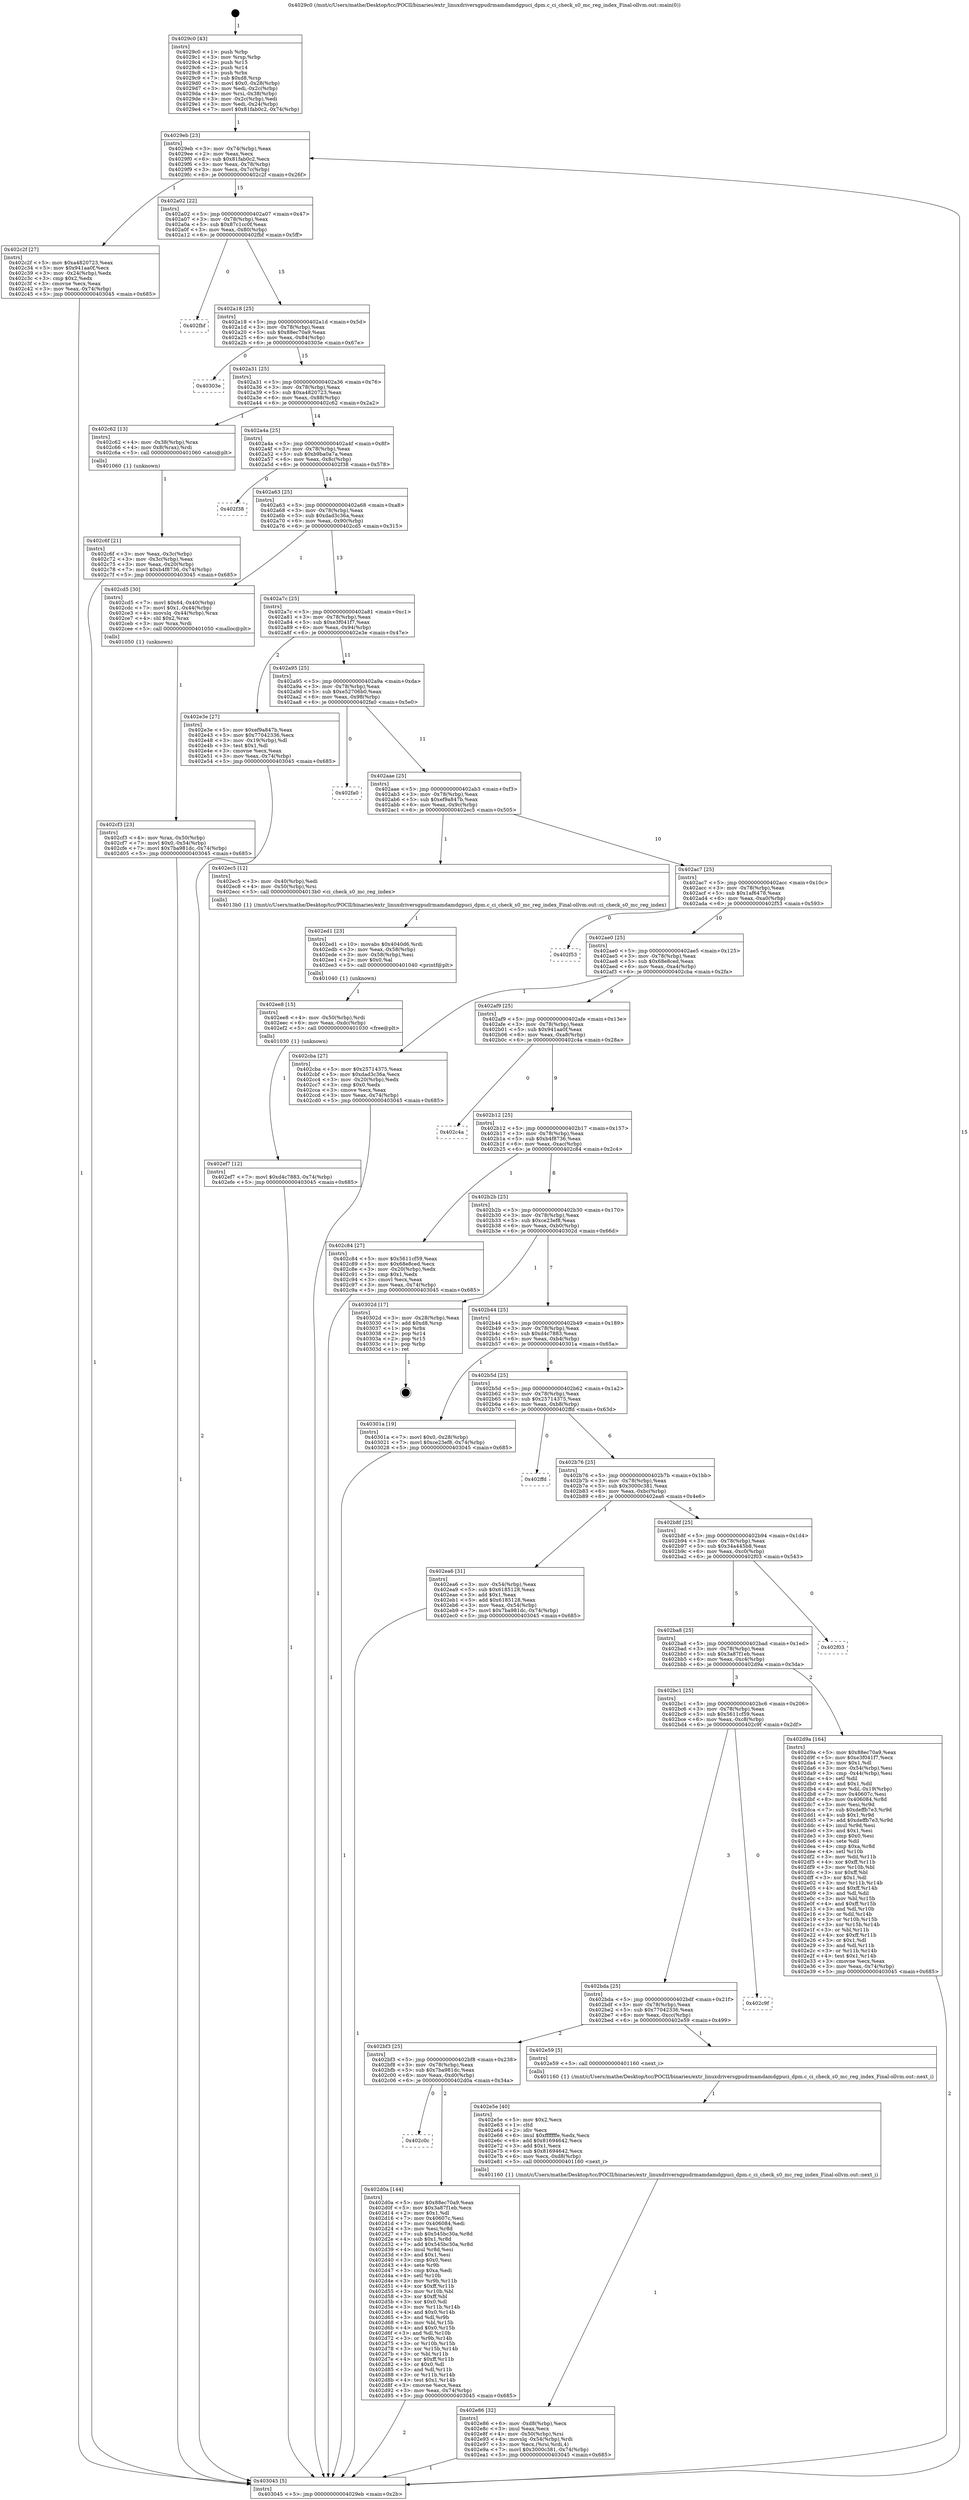 digraph "0x4029c0" {
  label = "0x4029c0 (/mnt/c/Users/mathe/Desktop/tcc/POCII/binaries/extr_linuxdriversgpudrmamdamdgpuci_dpm.c_ci_check_s0_mc_reg_index_Final-ollvm.out::main(0))"
  labelloc = "t"
  node[shape=record]

  Entry [label="",width=0.3,height=0.3,shape=circle,fillcolor=black,style=filled]
  "0x4029eb" [label="{
     0x4029eb [23]\l
     | [instrs]\l
     &nbsp;&nbsp;0x4029eb \<+3\>: mov -0x74(%rbp),%eax\l
     &nbsp;&nbsp;0x4029ee \<+2\>: mov %eax,%ecx\l
     &nbsp;&nbsp;0x4029f0 \<+6\>: sub $0x81fab0c2,%ecx\l
     &nbsp;&nbsp;0x4029f6 \<+3\>: mov %eax,-0x78(%rbp)\l
     &nbsp;&nbsp;0x4029f9 \<+3\>: mov %ecx,-0x7c(%rbp)\l
     &nbsp;&nbsp;0x4029fc \<+6\>: je 0000000000402c2f \<main+0x26f\>\l
  }"]
  "0x402c2f" [label="{
     0x402c2f [27]\l
     | [instrs]\l
     &nbsp;&nbsp;0x402c2f \<+5\>: mov $0xa4820723,%eax\l
     &nbsp;&nbsp;0x402c34 \<+5\>: mov $0x941aa0f,%ecx\l
     &nbsp;&nbsp;0x402c39 \<+3\>: mov -0x24(%rbp),%edx\l
     &nbsp;&nbsp;0x402c3c \<+3\>: cmp $0x2,%edx\l
     &nbsp;&nbsp;0x402c3f \<+3\>: cmovne %ecx,%eax\l
     &nbsp;&nbsp;0x402c42 \<+3\>: mov %eax,-0x74(%rbp)\l
     &nbsp;&nbsp;0x402c45 \<+5\>: jmp 0000000000403045 \<main+0x685\>\l
  }"]
  "0x402a02" [label="{
     0x402a02 [22]\l
     | [instrs]\l
     &nbsp;&nbsp;0x402a02 \<+5\>: jmp 0000000000402a07 \<main+0x47\>\l
     &nbsp;&nbsp;0x402a07 \<+3\>: mov -0x78(%rbp),%eax\l
     &nbsp;&nbsp;0x402a0a \<+5\>: sub $0x87c1cc0f,%eax\l
     &nbsp;&nbsp;0x402a0f \<+3\>: mov %eax,-0x80(%rbp)\l
     &nbsp;&nbsp;0x402a12 \<+6\>: je 0000000000402fbf \<main+0x5ff\>\l
  }"]
  "0x403045" [label="{
     0x403045 [5]\l
     | [instrs]\l
     &nbsp;&nbsp;0x403045 \<+5\>: jmp 00000000004029eb \<main+0x2b\>\l
  }"]
  "0x4029c0" [label="{
     0x4029c0 [43]\l
     | [instrs]\l
     &nbsp;&nbsp;0x4029c0 \<+1\>: push %rbp\l
     &nbsp;&nbsp;0x4029c1 \<+3\>: mov %rsp,%rbp\l
     &nbsp;&nbsp;0x4029c4 \<+2\>: push %r15\l
     &nbsp;&nbsp;0x4029c6 \<+2\>: push %r14\l
     &nbsp;&nbsp;0x4029c8 \<+1\>: push %rbx\l
     &nbsp;&nbsp;0x4029c9 \<+7\>: sub $0xd8,%rsp\l
     &nbsp;&nbsp;0x4029d0 \<+7\>: movl $0x0,-0x28(%rbp)\l
     &nbsp;&nbsp;0x4029d7 \<+3\>: mov %edi,-0x2c(%rbp)\l
     &nbsp;&nbsp;0x4029da \<+4\>: mov %rsi,-0x38(%rbp)\l
     &nbsp;&nbsp;0x4029de \<+3\>: mov -0x2c(%rbp),%edi\l
     &nbsp;&nbsp;0x4029e1 \<+3\>: mov %edi,-0x24(%rbp)\l
     &nbsp;&nbsp;0x4029e4 \<+7\>: movl $0x81fab0c2,-0x74(%rbp)\l
  }"]
  Exit [label="",width=0.3,height=0.3,shape=circle,fillcolor=black,style=filled,peripheries=2]
  "0x402fbf" [label="{
     0x402fbf\l
  }", style=dashed]
  "0x402a18" [label="{
     0x402a18 [25]\l
     | [instrs]\l
     &nbsp;&nbsp;0x402a18 \<+5\>: jmp 0000000000402a1d \<main+0x5d\>\l
     &nbsp;&nbsp;0x402a1d \<+3\>: mov -0x78(%rbp),%eax\l
     &nbsp;&nbsp;0x402a20 \<+5\>: sub $0x88ec70a9,%eax\l
     &nbsp;&nbsp;0x402a25 \<+6\>: mov %eax,-0x84(%rbp)\l
     &nbsp;&nbsp;0x402a2b \<+6\>: je 000000000040303e \<main+0x67e\>\l
  }"]
  "0x402ef7" [label="{
     0x402ef7 [12]\l
     | [instrs]\l
     &nbsp;&nbsp;0x402ef7 \<+7\>: movl $0xd4c7883,-0x74(%rbp)\l
     &nbsp;&nbsp;0x402efe \<+5\>: jmp 0000000000403045 \<main+0x685\>\l
  }"]
  "0x40303e" [label="{
     0x40303e\l
  }", style=dashed]
  "0x402a31" [label="{
     0x402a31 [25]\l
     | [instrs]\l
     &nbsp;&nbsp;0x402a31 \<+5\>: jmp 0000000000402a36 \<main+0x76\>\l
     &nbsp;&nbsp;0x402a36 \<+3\>: mov -0x78(%rbp),%eax\l
     &nbsp;&nbsp;0x402a39 \<+5\>: sub $0xa4820723,%eax\l
     &nbsp;&nbsp;0x402a3e \<+6\>: mov %eax,-0x88(%rbp)\l
     &nbsp;&nbsp;0x402a44 \<+6\>: je 0000000000402c62 \<main+0x2a2\>\l
  }"]
  "0x402ee8" [label="{
     0x402ee8 [15]\l
     | [instrs]\l
     &nbsp;&nbsp;0x402ee8 \<+4\>: mov -0x50(%rbp),%rdi\l
     &nbsp;&nbsp;0x402eec \<+6\>: mov %eax,-0xdc(%rbp)\l
     &nbsp;&nbsp;0x402ef2 \<+5\>: call 0000000000401030 \<free@plt\>\l
     | [calls]\l
     &nbsp;&nbsp;0x401030 \{1\} (unknown)\l
  }"]
  "0x402c62" [label="{
     0x402c62 [13]\l
     | [instrs]\l
     &nbsp;&nbsp;0x402c62 \<+4\>: mov -0x38(%rbp),%rax\l
     &nbsp;&nbsp;0x402c66 \<+4\>: mov 0x8(%rax),%rdi\l
     &nbsp;&nbsp;0x402c6a \<+5\>: call 0000000000401060 \<atoi@plt\>\l
     | [calls]\l
     &nbsp;&nbsp;0x401060 \{1\} (unknown)\l
  }"]
  "0x402a4a" [label="{
     0x402a4a [25]\l
     | [instrs]\l
     &nbsp;&nbsp;0x402a4a \<+5\>: jmp 0000000000402a4f \<main+0x8f\>\l
     &nbsp;&nbsp;0x402a4f \<+3\>: mov -0x78(%rbp),%eax\l
     &nbsp;&nbsp;0x402a52 \<+5\>: sub $0xb9ba0a7a,%eax\l
     &nbsp;&nbsp;0x402a57 \<+6\>: mov %eax,-0x8c(%rbp)\l
     &nbsp;&nbsp;0x402a5d \<+6\>: je 0000000000402f38 \<main+0x578\>\l
  }"]
  "0x402c6f" [label="{
     0x402c6f [21]\l
     | [instrs]\l
     &nbsp;&nbsp;0x402c6f \<+3\>: mov %eax,-0x3c(%rbp)\l
     &nbsp;&nbsp;0x402c72 \<+3\>: mov -0x3c(%rbp),%eax\l
     &nbsp;&nbsp;0x402c75 \<+3\>: mov %eax,-0x20(%rbp)\l
     &nbsp;&nbsp;0x402c78 \<+7\>: movl $0xb4f8736,-0x74(%rbp)\l
     &nbsp;&nbsp;0x402c7f \<+5\>: jmp 0000000000403045 \<main+0x685\>\l
  }"]
  "0x402ed1" [label="{
     0x402ed1 [23]\l
     | [instrs]\l
     &nbsp;&nbsp;0x402ed1 \<+10\>: movabs $0x4040d6,%rdi\l
     &nbsp;&nbsp;0x402edb \<+3\>: mov %eax,-0x58(%rbp)\l
     &nbsp;&nbsp;0x402ede \<+3\>: mov -0x58(%rbp),%esi\l
     &nbsp;&nbsp;0x402ee1 \<+2\>: mov $0x0,%al\l
     &nbsp;&nbsp;0x402ee3 \<+5\>: call 0000000000401040 \<printf@plt\>\l
     | [calls]\l
     &nbsp;&nbsp;0x401040 \{1\} (unknown)\l
  }"]
  "0x402f38" [label="{
     0x402f38\l
  }", style=dashed]
  "0x402a63" [label="{
     0x402a63 [25]\l
     | [instrs]\l
     &nbsp;&nbsp;0x402a63 \<+5\>: jmp 0000000000402a68 \<main+0xa8\>\l
     &nbsp;&nbsp;0x402a68 \<+3\>: mov -0x78(%rbp),%eax\l
     &nbsp;&nbsp;0x402a6b \<+5\>: sub $0xdad3c36a,%eax\l
     &nbsp;&nbsp;0x402a70 \<+6\>: mov %eax,-0x90(%rbp)\l
     &nbsp;&nbsp;0x402a76 \<+6\>: je 0000000000402cd5 \<main+0x315\>\l
  }"]
  "0x402e86" [label="{
     0x402e86 [32]\l
     | [instrs]\l
     &nbsp;&nbsp;0x402e86 \<+6\>: mov -0xd8(%rbp),%ecx\l
     &nbsp;&nbsp;0x402e8c \<+3\>: imul %eax,%ecx\l
     &nbsp;&nbsp;0x402e8f \<+4\>: mov -0x50(%rbp),%rsi\l
     &nbsp;&nbsp;0x402e93 \<+4\>: movslq -0x54(%rbp),%rdi\l
     &nbsp;&nbsp;0x402e97 \<+3\>: mov %ecx,(%rsi,%rdi,4)\l
     &nbsp;&nbsp;0x402e9a \<+7\>: movl $0x3000c381,-0x74(%rbp)\l
     &nbsp;&nbsp;0x402ea1 \<+5\>: jmp 0000000000403045 \<main+0x685\>\l
  }"]
  "0x402cd5" [label="{
     0x402cd5 [30]\l
     | [instrs]\l
     &nbsp;&nbsp;0x402cd5 \<+7\>: movl $0x64,-0x40(%rbp)\l
     &nbsp;&nbsp;0x402cdc \<+7\>: movl $0x1,-0x44(%rbp)\l
     &nbsp;&nbsp;0x402ce3 \<+4\>: movslq -0x44(%rbp),%rax\l
     &nbsp;&nbsp;0x402ce7 \<+4\>: shl $0x2,%rax\l
     &nbsp;&nbsp;0x402ceb \<+3\>: mov %rax,%rdi\l
     &nbsp;&nbsp;0x402cee \<+5\>: call 0000000000401050 \<malloc@plt\>\l
     | [calls]\l
     &nbsp;&nbsp;0x401050 \{1\} (unknown)\l
  }"]
  "0x402a7c" [label="{
     0x402a7c [25]\l
     | [instrs]\l
     &nbsp;&nbsp;0x402a7c \<+5\>: jmp 0000000000402a81 \<main+0xc1\>\l
     &nbsp;&nbsp;0x402a81 \<+3\>: mov -0x78(%rbp),%eax\l
     &nbsp;&nbsp;0x402a84 \<+5\>: sub $0xe3f041f7,%eax\l
     &nbsp;&nbsp;0x402a89 \<+6\>: mov %eax,-0x94(%rbp)\l
     &nbsp;&nbsp;0x402a8f \<+6\>: je 0000000000402e3e \<main+0x47e\>\l
  }"]
  "0x402e5e" [label="{
     0x402e5e [40]\l
     | [instrs]\l
     &nbsp;&nbsp;0x402e5e \<+5\>: mov $0x2,%ecx\l
     &nbsp;&nbsp;0x402e63 \<+1\>: cltd\l
     &nbsp;&nbsp;0x402e64 \<+2\>: idiv %ecx\l
     &nbsp;&nbsp;0x402e66 \<+6\>: imul $0xfffffffe,%edx,%ecx\l
     &nbsp;&nbsp;0x402e6c \<+6\>: add $0x81694642,%ecx\l
     &nbsp;&nbsp;0x402e72 \<+3\>: add $0x1,%ecx\l
     &nbsp;&nbsp;0x402e75 \<+6\>: sub $0x81694642,%ecx\l
     &nbsp;&nbsp;0x402e7b \<+6\>: mov %ecx,-0xd8(%rbp)\l
     &nbsp;&nbsp;0x402e81 \<+5\>: call 0000000000401160 \<next_i\>\l
     | [calls]\l
     &nbsp;&nbsp;0x401160 \{1\} (/mnt/c/Users/mathe/Desktop/tcc/POCII/binaries/extr_linuxdriversgpudrmamdamdgpuci_dpm.c_ci_check_s0_mc_reg_index_Final-ollvm.out::next_i)\l
  }"]
  "0x402e3e" [label="{
     0x402e3e [27]\l
     | [instrs]\l
     &nbsp;&nbsp;0x402e3e \<+5\>: mov $0xef9a847b,%eax\l
     &nbsp;&nbsp;0x402e43 \<+5\>: mov $0x77042336,%ecx\l
     &nbsp;&nbsp;0x402e48 \<+3\>: mov -0x19(%rbp),%dl\l
     &nbsp;&nbsp;0x402e4b \<+3\>: test $0x1,%dl\l
     &nbsp;&nbsp;0x402e4e \<+3\>: cmovne %ecx,%eax\l
     &nbsp;&nbsp;0x402e51 \<+3\>: mov %eax,-0x74(%rbp)\l
     &nbsp;&nbsp;0x402e54 \<+5\>: jmp 0000000000403045 \<main+0x685\>\l
  }"]
  "0x402a95" [label="{
     0x402a95 [25]\l
     | [instrs]\l
     &nbsp;&nbsp;0x402a95 \<+5\>: jmp 0000000000402a9a \<main+0xda\>\l
     &nbsp;&nbsp;0x402a9a \<+3\>: mov -0x78(%rbp),%eax\l
     &nbsp;&nbsp;0x402a9d \<+5\>: sub $0xe52706b0,%eax\l
     &nbsp;&nbsp;0x402aa2 \<+6\>: mov %eax,-0x98(%rbp)\l
     &nbsp;&nbsp;0x402aa8 \<+6\>: je 0000000000402fa0 \<main+0x5e0\>\l
  }"]
  "0x402c0c" [label="{
     0x402c0c\l
  }", style=dashed]
  "0x402fa0" [label="{
     0x402fa0\l
  }", style=dashed]
  "0x402aae" [label="{
     0x402aae [25]\l
     | [instrs]\l
     &nbsp;&nbsp;0x402aae \<+5\>: jmp 0000000000402ab3 \<main+0xf3\>\l
     &nbsp;&nbsp;0x402ab3 \<+3\>: mov -0x78(%rbp),%eax\l
     &nbsp;&nbsp;0x402ab6 \<+5\>: sub $0xef9a847b,%eax\l
     &nbsp;&nbsp;0x402abb \<+6\>: mov %eax,-0x9c(%rbp)\l
     &nbsp;&nbsp;0x402ac1 \<+6\>: je 0000000000402ec5 \<main+0x505\>\l
  }"]
  "0x402d0a" [label="{
     0x402d0a [144]\l
     | [instrs]\l
     &nbsp;&nbsp;0x402d0a \<+5\>: mov $0x88ec70a9,%eax\l
     &nbsp;&nbsp;0x402d0f \<+5\>: mov $0x3a87f1eb,%ecx\l
     &nbsp;&nbsp;0x402d14 \<+2\>: mov $0x1,%dl\l
     &nbsp;&nbsp;0x402d16 \<+7\>: mov 0x40607c,%esi\l
     &nbsp;&nbsp;0x402d1d \<+7\>: mov 0x406084,%edi\l
     &nbsp;&nbsp;0x402d24 \<+3\>: mov %esi,%r8d\l
     &nbsp;&nbsp;0x402d27 \<+7\>: sub $0x545bc30a,%r8d\l
     &nbsp;&nbsp;0x402d2e \<+4\>: sub $0x1,%r8d\l
     &nbsp;&nbsp;0x402d32 \<+7\>: add $0x545bc30a,%r8d\l
     &nbsp;&nbsp;0x402d39 \<+4\>: imul %r8d,%esi\l
     &nbsp;&nbsp;0x402d3d \<+3\>: and $0x1,%esi\l
     &nbsp;&nbsp;0x402d40 \<+3\>: cmp $0x0,%esi\l
     &nbsp;&nbsp;0x402d43 \<+4\>: sete %r9b\l
     &nbsp;&nbsp;0x402d47 \<+3\>: cmp $0xa,%edi\l
     &nbsp;&nbsp;0x402d4a \<+4\>: setl %r10b\l
     &nbsp;&nbsp;0x402d4e \<+3\>: mov %r9b,%r11b\l
     &nbsp;&nbsp;0x402d51 \<+4\>: xor $0xff,%r11b\l
     &nbsp;&nbsp;0x402d55 \<+3\>: mov %r10b,%bl\l
     &nbsp;&nbsp;0x402d58 \<+3\>: xor $0xff,%bl\l
     &nbsp;&nbsp;0x402d5b \<+3\>: xor $0x0,%dl\l
     &nbsp;&nbsp;0x402d5e \<+3\>: mov %r11b,%r14b\l
     &nbsp;&nbsp;0x402d61 \<+4\>: and $0x0,%r14b\l
     &nbsp;&nbsp;0x402d65 \<+3\>: and %dl,%r9b\l
     &nbsp;&nbsp;0x402d68 \<+3\>: mov %bl,%r15b\l
     &nbsp;&nbsp;0x402d6b \<+4\>: and $0x0,%r15b\l
     &nbsp;&nbsp;0x402d6f \<+3\>: and %dl,%r10b\l
     &nbsp;&nbsp;0x402d72 \<+3\>: or %r9b,%r14b\l
     &nbsp;&nbsp;0x402d75 \<+3\>: or %r10b,%r15b\l
     &nbsp;&nbsp;0x402d78 \<+3\>: xor %r15b,%r14b\l
     &nbsp;&nbsp;0x402d7b \<+3\>: or %bl,%r11b\l
     &nbsp;&nbsp;0x402d7e \<+4\>: xor $0xff,%r11b\l
     &nbsp;&nbsp;0x402d82 \<+3\>: or $0x0,%dl\l
     &nbsp;&nbsp;0x402d85 \<+3\>: and %dl,%r11b\l
     &nbsp;&nbsp;0x402d88 \<+3\>: or %r11b,%r14b\l
     &nbsp;&nbsp;0x402d8b \<+4\>: test $0x1,%r14b\l
     &nbsp;&nbsp;0x402d8f \<+3\>: cmovne %ecx,%eax\l
     &nbsp;&nbsp;0x402d92 \<+3\>: mov %eax,-0x74(%rbp)\l
     &nbsp;&nbsp;0x402d95 \<+5\>: jmp 0000000000403045 \<main+0x685\>\l
  }"]
  "0x402ec5" [label="{
     0x402ec5 [12]\l
     | [instrs]\l
     &nbsp;&nbsp;0x402ec5 \<+3\>: mov -0x40(%rbp),%edi\l
     &nbsp;&nbsp;0x402ec8 \<+4\>: mov -0x50(%rbp),%rsi\l
     &nbsp;&nbsp;0x402ecc \<+5\>: call 00000000004013b0 \<ci_check_s0_mc_reg_index\>\l
     | [calls]\l
     &nbsp;&nbsp;0x4013b0 \{1\} (/mnt/c/Users/mathe/Desktop/tcc/POCII/binaries/extr_linuxdriversgpudrmamdamdgpuci_dpm.c_ci_check_s0_mc_reg_index_Final-ollvm.out::ci_check_s0_mc_reg_index)\l
  }"]
  "0x402ac7" [label="{
     0x402ac7 [25]\l
     | [instrs]\l
     &nbsp;&nbsp;0x402ac7 \<+5\>: jmp 0000000000402acc \<main+0x10c\>\l
     &nbsp;&nbsp;0x402acc \<+3\>: mov -0x78(%rbp),%eax\l
     &nbsp;&nbsp;0x402acf \<+5\>: sub $0x1af6478,%eax\l
     &nbsp;&nbsp;0x402ad4 \<+6\>: mov %eax,-0xa0(%rbp)\l
     &nbsp;&nbsp;0x402ada \<+6\>: je 0000000000402f53 \<main+0x593\>\l
  }"]
  "0x402bf3" [label="{
     0x402bf3 [25]\l
     | [instrs]\l
     &nbsp;&nbsp;0x402bf3 \<+5\>: jmp 0000000000402bf8 \<main+0x238\>\l
     &nbsp;&nbsp;0x402bf8 \<+3\>: mov -0x78(%rbp),%eax\l
     &nbsp;&nbsp;0x402bfb \<+5\>: sub $0x7ba981dc,%eax\l
     &nbsp;&nbsp;0x402c00 \<+6\>: mov %eax,-0xd0(%rbp)\l
     &nbsp;&nbsp;0x402c06 \<+6\>: je 0000000000402d0a \<main+0x34a\>\l
  }"]
  "0x402f53" [label="{
     0x402f53\l
  }", style=dashed]
  "0x402ae0" [label="{
     0x402ae0 [25]\l
     | [instrs]\l
     &nbsp;&nbsp;0x402ae0 \<+5\>: jmp 0000000000402ae5 \<main+0x125\>\l
     &nbsp;&nbsp;0x402ae5 \<+3\>: mov -0x78(%rbp),%eax\l
     &nbsp;&nbsp;0x402ae8 \<+5\>: sub $0x68e8ced,%eax\l
     &nbsp;&nbsp;0x402aed \<+6\>: mov %eax,-0xa4(%rbp)\l
     &nbsp;&nbsp;0x402af3 \<+6\>: je 0000000000402cba \<main+0x2fa\>\l
  }"]
  "0x402e59" [label="{
     0x402e59 [5]\l
     | [instrs]\l
     &nbsp;&nbsp;0x402e59 \<+5\>: call 0000000000401160 \<next_i\>\l
     | [calls]\l
     &nbsp;&nbsp;0x401160 \{1\} (/mnt/c/Users/mathe/Desktop/tcc/POCII/binaries/extr_linuxdriversgpudrmamdamdgpuci_dpm.c_ci_check_s0_mc_reg_index_Final-ollvm.out::next_i)\l
  }"]
  "0x402cba" [label="{
     0x402cba [27]\l
     | [instrs]\l
     &nbsp;&nbsp;0x402cba \<+5\>: mov $0x25714375,%eax\l
     &nbsp;&nbsp;0x402cbf \<+5\>: mov $0xdad3c36a,%ecx\l
     &nbsp;&nbsp;0x402cc4 \<+3\>: mov -0x20(%rbp),%edx\l
     &nbsp;&nbsp;0x402cc7 \<+3\>: cmp $0x0,%edx\l
     &nbsp;&nbsp;0x402cca \<+3\>: cmove %ecx,%eax\l
     &nbsp;&nbsp;0x402ccd \<+3\>: mov %eax,-0x74(%rbp)\l
     &nbsp;&nbsp;0x402cd0 \<+5\>: jmp 0000000000403045 \<main+0x685\>\l
  }"]
  "0x402af9" [label="{
     0x402af9 [25]\l
     | [instrs]\l
     &nbsp;&nbsp;0x402af9 \<+5\>: jmp 0000000000402afe \<main+0x13e\>\l
     &nbsp;&nbsp;0x402afe \<+3\>: mov -0x78(%rbp),%eax\l
     &nbsp;&nbsp;0x402b01 \<+5\>: sub $0x941aa0f,%eax\l
     &nbsp;&nbsp;0x402b06 \<+6\>: mov %eax,-0xa8(%rbp)\l
     &nbsp;&nbsp;0x402b0c \<+6\>: je 0000000000402c4a \<main+0x28a\>\l
  }"]
  "0x402bda" [label="{
     0x402bda [25]\l
     | [instrs]\l
     &nbsp;&nbsp;0x402bda \<+5\>: jmp 0000000000402bdf \<main+0x21f\>\l
     &nbsp;&nbsp;0x402bdf \<+3\>: mov -0x78(%rbp),%eax\l
     &nbsp;&nbsp;0x402be2 \<+5\>: sub $0x77042336,%eax\l
     &nbsp;&nbsp;0x402be7 \<+6\>: mov %eax,-0xcc(%rbp)\l
     &nbsp;&nbsp;0x402bed \<+6\>: je 0000000000402e59 \<main+0x499\>\l
  }"]
  "0x402c4a" [label="{
     0x402c4a\l
  }", style=dashed]
  "0x402b12" [label="{
     0x402b12 [25]\l
     | [instrs]\l
     &nbsp;&nbsp;0x402b12 \<+5\>: jmp 0000000000402b17 \<main+0x157\>\l
     &nbsp;&nbsp;0x402b17 \<+3\>: mov -0x78(%rbp),%eax\l
     &nbsp;&nbsp;0x402b1a \<+5\>: sub $0xb4f8736,%eax\l
     &nbsp;&nbsp;0x402b1f \<+6\>: mov %eax,-0xac(%rbp)\l
     &nbsp;&nbsp;0x402b25 \<+6\>: je 0000000000402c84 \<main+0x2c4\>\l
  }"]
  "0x402c9f" [label="{
     0x402c9f\l
  }", style=dashed]
  "0x402c84" [label="{
     0x402c84 [27]\l
     | [instrs]\l
     &nbsp;&nbsp;0x402c84 \<+5\>: mov $0x5611cf59,%eax\l
     &nbsp;&nbsp;0x402c89 \<+5\>: mov $0x68e8ced,%ecx\l
     &nbsp;&nbsp;0x402c8e \<+3\>: mov -0x20(%rbp),%edx\l
     &nbsp;&nbsp;0x402c91 \<+3\>: cmp $0x1,%edx\l
     &nbsp;&nbsp;0x402c94 \<+3\>: cmovl %ecx,%eax\l
     &nbsp;&nbsp;0x402c97 \<+3\>: mov %eax,-0x74(%rbp)\l
     &nbsp;&nbsp;0x402c9a \<+5\>: jmp 0000000000403045 \<main+0x685\>\l
  }"]
  "0x402b2b" [label="{
     0x402b2b [25]\l
     | [instrs]\l
     &nbsp;&nbsp;0x402b2b \<+5\>: jmp 0000000000402b30 \<main+0x170\>\l
     &nbsp;&nbsp;0x402b30 \<+3\>: mov -0x78(%rbp),%eax\l
     &nbsp;&nbsp;0x402b33 \<+5\>: sub $0xce23ef8,%eax\l
     &nbsp;&nbsp;0x402b38 \<+6\>: mov %eax,-0xb0(%rbp)\l
     &nbsp;&nbsp;0x402b3e \<+6\>: je 000000000040302d \<main+0x66d\>\l
  }"]
  "0x402cf3" [label="{
     0x402cf3 [23]\l
     | [instrs]\l
     &nbsp;&nbsp;0x402cf3 \<+4\>: mov %rax,-0x50(%rbp)\l
     &nbsp;&nbsp;0x402cf7 \<+7\>: movl $0x0,-0x54(%rbp)\l
     &nbsp;&nbsp;0x402cfe \<+7\>: movl $0x7ba981dc,-0x74(%rbp)\l
     &nbsp;&nbsp;0x402d05 \<+5\>: jmp 0000000000403045 \<main+0x685\>\l
  }"]
  "0x402bc1" [label="{
     0x402bc1 [25]\l
     | [instrs]\l
     &nbsp;&nbsp;0x402bc1 \<+5\>: jmp 0000000000402bc6 \<main+0x206\>\l
     &nbsp;&nbsp;0x402bc6 \<+3\>: mov -0x78(%rbp),%eax\l
     &nbsp;&nbsp;0x402bc9 \<+5\>: sub $0x5611cf59,%eax\l
     &nbsp;&nbsp;0x402bce \<+6\>: mov %eax,-0xc8(%rbp)\l
     &nbsp;&nbsp;0x402bd4 \<+6\>: je 0000000000402c9f \<main+0x2df\>\l
  }"]
  "0x40302d" [label="{
     0x40302d [17]\l
     | [instrs]\l
     &nbsp;&nbsp;0x40302d \<+3\>: mov -0x28(%rbp),%eax\l
     &nbsp;&nbsp;0x403030 \<+7\>: add $0xd8,%rsp\l
     &nbsp;&nbsp;0x403037 \<+1\>: pop %rbx\l
     &nbsp;&nbsp;0x403038 \<+2\>: pop %r14\l
     &nbsp;&nbsp;0x40303a \<+2\>: pop %r15\l
     &nbsp;&nbsp;0x40303c \<+1\>: pop %rbp\l
     &nbsp;&nbsp;0x40303d \<+1\>: ret\l
  }"]
  "0x402b44" [label="{
     0x402b44 [25]\l
     | [instrs]\l
     &nbsp;&nbsp;0x402b44 \<+5\>: jmp 0000000000402b49 \<main+0x189\>\l
     &nbsp;&nbsp;0x402b49 \<+3\>: mov -0x78(%rbp),%eax\l
     &nbsp;&nbsp;0x402b4c \<+5\>: sub $0xd4c7883,%eax\l
     &nbsp;&nbsp;0x402b51 \<+6\>: mov %eax,-0xb4(%rbp)\l
     &nbsp;&nbsp;0x402b57 \<+6\>: je 000000000040301a \<main+0x65a\>\l
  }"]
  "0x402d9a" [label="{
     0x402d9a [164]\l
     | [instrs]\l
     &nbsp;&nbsp;0x402d9a \<+5\>: mov $0x88ec70a9,%eax\l
     &nbsp;&nbsp;0x402d9f \<+5\>: mov $0xe3f041f7,%ecx\l
     &nbsp;&nbsp;0x402da4 \<+2\>: mov $0x1,%dl\l
     &nbsp;&nbsp;0x402da6 \<+3\>: mov -0x54(%rbp),%esi\l
     &nbsp;&nbsp;0x402da9 \<+3\>: cmp -0x44(%rbp),%esi\l
     &nbsp;&nbsp;0x402dac \<+4\>: setl %dil\l
     &nbsp;&nbsp;0x402db0 \<+4\>: and $0x1,%dil\l
     &nbsp;&nbsp;0x402db4 \<+4\>: mov %dil,-0x19(%rbp)\l
     &nbsp;&nbsp;0x402db8 \<+7\>: mov 0x40607c,%esi\l
     &nbsp;&nbsp;0x402dbf \<+8\>: mov 0x406084,%r8d\l
     &nbsp;&nbsp;0x402dc7 \<+3\>: mov %esi,%r9d\l
     &nbsp;&nbsp;0x402dca \<+7\>: sub $0xdeffb7e3,%r9d\l
     &nbsp;&nbsp;0x402dd1 \<+4\>: sub $0x1,%r9d\l
     &nbsp;&nbsp;0x402dd5 \<+7\>: add $0xdeffb7e3,%r9d\l
     &nbsp;&nbsp;0x402ddc \<+4\>: imul %r9d,%esi\l
     &nbsp;&nbsp;0x402de0 \<+3\>: and $0x1,%esi\l
     &nbsp;&nbsp;0x402de3 \<+3\>: cmp $0x0,%esi\l
     &nbsp;&nbsp;0x402de6 \<+4\>: sete %dil\l
     &nbsp;&nbsp;0x402dea \<+4\>: cmp $0xa,%r8d\l
     &nbsp;&nbsp;0x402dee \<+4\>: setl %r10b\l
     &nbsp;&nbsp;0x402df2 \<+3\>: mov %dil,%r11b\l
     &nbsp;&nbsp;0x402df5 \<+4\>: xor $0xff,%r11b\l
     &nbsp;&nbsp;0x402df9 \<+3\>: mov %r10b,%bl\l
     &nbsp;&nbsp;0x402dfc \<+3\>: xor $0xff,%bl\l
     &nbsp;&nbsp;0x402dff \<+3\>: xor $0x1,%dl\l
     &nbsp;&nbsp;0x402e02 \<+3\>: mov %r11b,%r14b\l
     &nbsp;&nbsp;0x402e05 \<+4\>: and $0xff,%r14b\l
     &nbsp;&nbsp;0x402e09 \<+3\>: and %dl,%dil\l
     &nbsp;&nbsp;0x402e0c \<+3\>: mov %bl,%r15b\l
     &nbsp;&nbsp;0x402e0f \<+4\>: and $0xff,%r15b\l
     &nbsp;&nbsp;0x402e13 \<+3\>: and %dl,%r10b\l
     &nbsp;&nbsp;0x402e16 \<+3\>: or %dil,%r14b\l
     &nbsp;&nbsp;0x402e19 \<+3\>: or %r10b,%r15b\l
     &nbsp;&nbsp;0x402e1c \<+3\>: xor %r15b,%r14b\l
     &nbsp;&nbsp;0x402e1f \<+3\>: or %bl,%r11b\l
     &nbsp;&nbsp;0x402e22 \<+4\>: xor $0xff,%r11b\l
     &nbsp;&nbsp;0x402e26 \<+3\>: or $0x1,%dl\l
     &nbsp;&nbsp;0x402e29 \<+3\>: and %dl,%r11b\l
     &nbsp;&nbsp;0x402e2c \<+3\>: or %r11b,%r14b\l
     &nbsp;&nbsp;0x402e2f \<+4\>: test $0x1,%r14b\l
     &nbsp;&nbsp;0x402e33 \<+3\>: cmovne %ecx,%eax\l
     &nbsp;&nbsp;0x402e36 \<+3\>: mov %eax,-0x74(%rbp)\l
     &nbsp;&nbsp;0x402e39 \<+5\>: jmp 0000000000403045 \<main+0x685\>\l
  }"]
  "0x40301a" [label="{
     0x40301a [19]\l
     | [instrs]\l
     &nbsp;&nbsp;0x40301a \<+7\>: movl $0x0,-0x28(%rbp)\l
     &nbsp;&nbsp;0x403021 \<+7\>: movl $0xce23ef8,-0x74(%rbp)\l
     &nbsp;&nbsp;0x403028 \<+5\>: jmp 0000000000403045 \<main+0x685\>\l
  }"]
  "0x402b5d" [label="{
     0x402b5d [25]\l
     | [instrs]\l
     &nbsp;&nbsp;0x402b5d \<+5\>: jmp 0000000000402b62 \<main+0x1a2\>\l
     &nbsp;&nbsp;0x402b62 \<+3\>: mov -0x78(%rbp),%eax\l
     &nbsp;&nbsp;0x402b65 \<+5\>: sub $0x25714375,%eax\l
     &nbsp;&nbsp;0x402b6a \<+6\>: mov %eax,-0xb8(%rbp)\l
     &nbsp;&nbsp;0x402b70 \<+6\>: je 0000000000402ffd \<main+0x63d\>\l
  }"]
  "0x402ba8" [label="{
     0x402ba8 [25]\l
     | [instrs]\l
     &nbsp;&nbsp;0x402ba8 \<+5\>: jmp 0000000000402bad \<main+0x1ed\>\l
     &nbsp;&nbsp;0x402bad \<+3\>: mov -0x78(%rbp),%eax\l
     &nbsp;&nbsp;0x402bb0 \<+5\>: sub $0x3a87f1eb,%eax\l
     &nbsp;&nbsp;0x402bb5 \<+6\>: mov %eax,-0xc4(%rbp)\l
     &nbsp;&nbsp;0x402bbb \<+6\>: je 0000000000402d9a \<main+0x3da\>\l
  }"]
  "0x402ffd" [label="{
     0x402ffd\l
  }", style=dashed]
  "0x402b76" [label="{
     0x402b76 [25]\l
     | [instrs]\l
     &nbsp;&nbsp;0x402b76 \<+5\>: jmp 0000000000402b7b \<main+0x1bb\>\l
     &nbsp;&nbsp;0x402b7b \<+3\>: mov -0x78(%rbp),%eax\l
     &nbsp;&nbsp;0x402b7e \<+5\>: sub $0x3000c381,%eax\l
     &nbsp;&nbsp;0x402b83 \<+6\>: mov %eax,-0xbc(%rbp)\l
     &nbsp;&nbsp;0x402b89 \<+6\>: je 0000000000402ea6 \<main+0x4e6\>\l
  }"]
  "0x402f03" [label="{
     0x402f03\l
  }", style=dashed]
  "0x402ea6" [label="{
     0x402ea6 [31]\l
     | [instrs]\l
     &nbsp;&nbsp;0x402ea6 \<+3\>: mov -0x54(%rbp),%eax\l
     &nbsp;&nbsp;0x402ea9 \<+5\>: sub $0x6185128,%eax\l
     &nbsp;&nbsp;0x402eae \<+3\>: add $0x1,%eax\l
     &nbsp;&nbsp;0x402eb1 \<+5\>: add $0x6185128,%eax\l
     &nbsp;&nbsp;0x402eb6 \<+3\>: mov %eax,-0x54(%rbp)\l
     &nbsp;&nbsp;0x402eb9 \<+7\>: movl $0x7ba981dc,-0x74(%rbp)\l
     &nbsp;&nbsp;0x402ec0 \<+5\>: jmp 0000000000403045 \<main+0x685\>\l
  }"]
  "0x402b8f" [label="{
     0x402b8f [25]\l
     | [instrs]\l
     &nbsp;&nbsp;0x402b8f \<+5\>: jmp 0000000000402b94 \<main+0x1d4\>\l
     &nbsp;&nbsp;0x402b94 \<+3\>: mov -0x78(%rbp),%eax\l
     &nbsp;&nbsp;0x402b97 \<+5\>: sub $0x34a445b8,%eax\l
     &nbsp;&nbsp;0x402b9c \<+6\>: mov %eax,-0xc0(%rbp)\l
     &nbsp;&nbsp;0x402ba2 \<+6\>: je 0000000000402f03 \<main+0x543\>\l
  }"]
  Entry -> "0x4029c0" [label=" 1"]
  "0x4029eb" -> "0x402c2f" [label=" 1"]
  "0x4029eb" -> "0x402a02" [label=" 15"]
  "0x402c2f" -> "0x403045" [label=" 1"]
  "0x4029c0" -> "0x4029eb" [label=" 1"]
  "0x403045" -> "0x4029eb" [label=" 15"]
  "0x40302d" -> Exit [label=" 1"]
  "0x402a02" -> "0x402fbf" [label=" 0"]
  "0x402a02" -> "0x402a18" [label=" 15"]
  "0x40301a" -> "0x403045" [label=" 1"]
  "0x402a18" -> "0x40303e" [label=" 0"]
  "0x402a18" -> "0x402a31" [label=" 15"]
  "0x402ef7" -> "0x403045" [label=" 1"]
  "0x402a31" -> "0x402c62" [label=" 1"]
  "0x402a31" -> "0x402a4a" [label=" 14"]
  "0x402c62" -> "0x402c6f" [label=" 1"]
  "0x402c6f" -> "0x403045" [label=" 1"]
  "0x402ee8" -> "0x402ef7" [label=" 1"]
  "0x402a4a" -> "0x402f38" [label=" 0"]
  "0x402a4a" -> "0x402a63" [label=" 14"]
  "0x402ed1" -> "0x402ee8" [label=" 1"]
  "0x402a63" -> "0x402cd5" [label=" 1"]
  "0x402a63" -> "0x402a7c" [label=" 13"]
  "0x402ec5" -> "0x402ed1" [label=" 1"]
  "0x402a7c" -> "0x402e3e" [label=" 2"]
  "0x402a7c" -> "0x402a95" [label=" 11"]
  "0x402ea6" -> "0x403045" [label=" 1"]
  "0x402a95" -> "0x402fa0" [label=" 0"]
  "0x402a95" -> "0x402aae" [label=" 11"]
  "0x402e86" -> "0x403045" [label=" 1"]
  "0x402aae" -> "0x402ec5" [label=" 1"]
  "0x402aae" -> "0x402ac7" [label=" 10"]
  "0x402e5e" -> "0x402e86" [label=" 1"]
  "0x402ac7" -> "0x402f53" [label=" 0"]
  "0x402ac7" -> "0x402ae0" [label=" 10"]
  "0x402e3e" -> "0x403045" [label=" 2"]
  "0x402ae0" -> "0x402cba" [label=" 1"]
  "0x402ae0" -> "0x402af9" [label=" 9"]
  "0x402d9a" -> "0x403045" [label=" 2"]
  "0x402af9" -> "0x402c4a" [label=" 0"]
  "0x402af9" -> "0x402b12" [label=" 9"]
  "0x402bf3" -> "0x402c0c" [label=" 0"]
  "0x402b12" -> "0x402c84" [label=" 1"]
  "0x402b12" -> "0x402b2b" [label=" 8"]
  "0x402c84" -> "0x403045" [label=" 1"]
  "0x402cba" -> "0x403045" [label=" 1"]
  "0x402cd5" -> "0x402cf3" [label=" 1"]
  "0x402cf3" -> "0x403045" [label=" 1"]
  "0x402bf3" -> "0x402d0a" [label=" 2"]
  "0x402b2b" -> "0x40302d" [label=" 1"]
  "0x402b2b" -> "0x402b44" [label=" 7"]
  "0x402bda" -> "0x402bf3" [label=" 2"]
  "0x402b44" -> "0x40301a" [label=" 1"]
  "0x402b44" -> "0x402b5d" [label=" 6"]
  "0x402bda" -> "0x402e59" [label=" 1"]
  "0x402b5d" -> "0x402ffd" [label=" 0"]
  "0x402b5d" -> "0x402b76" [label=" 6"]
  "0x402bc1" -> "0x402bda" [label=" 3"]
  "0x402b76" -> "0x402ea6" [label=" 1"]
  "0x402b76" -> "0x402b8f" [label=" 5"]
  "0x402bc1" -> "0x402c9f" [label=" 0"]
  "0x402b8f" -> "0x402f03" [label=" 0"]
  "0x402b8f" -> "0x402ba8" [label=" 5"]
  "0x402d0a" -> "0x403045" [label=" 2"]
  "0x402ba8" -> "0x402d9a" [label=" 2"]
  "0x402ba8" -> "0x402bc1" [label=" 3"]
  "0x402e59" -> "0x402e5e" [label=" 1"]
}
